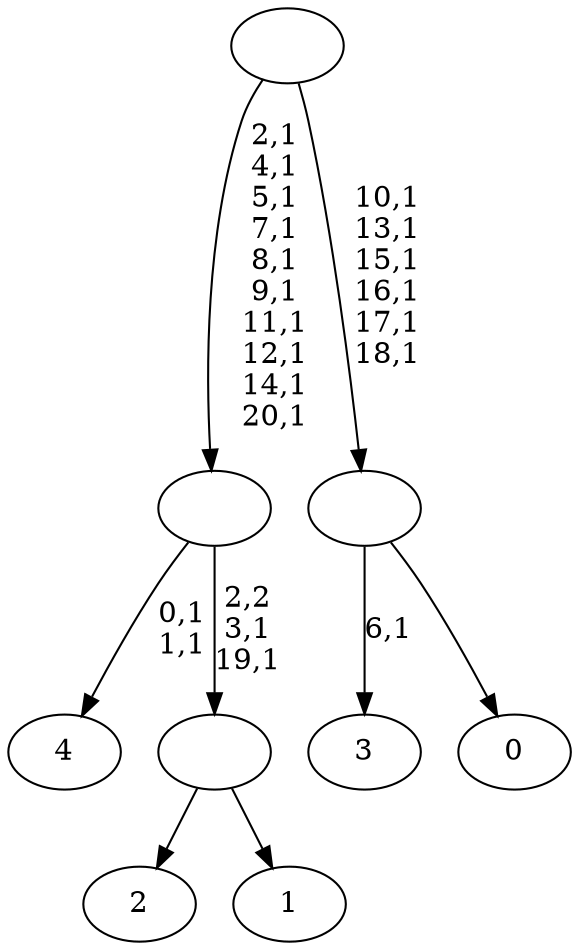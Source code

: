 digraph T {
	26 [label="4"]
	23 [label="3"]
	21 [label="2"]
	20 [label="1"]
	19 [label=""]
	17 [label=""]
	7 [label="0"]
	6 [label=""]
	0 [label=""]
	19 -> 21 [label=""]
	19 -> 20 [label=""]
	17 -> 19 [label="2,2\n3,1\n19,1"]
	17 -> 26 [label="0,1\n1,1"]
	6 -> 23 [label="6,1"]
	6 -> 7 [label=""]
	0 -> 6 [label="10,1\n13,1\n15,1\n16,1\n17,1\n18,1"]
	0 -> 17 [label="2,1\n4,1\n5,1\n7,1\n8,1\n9,1\n11,1\n12,1\n14,1\n20,1"]
}
